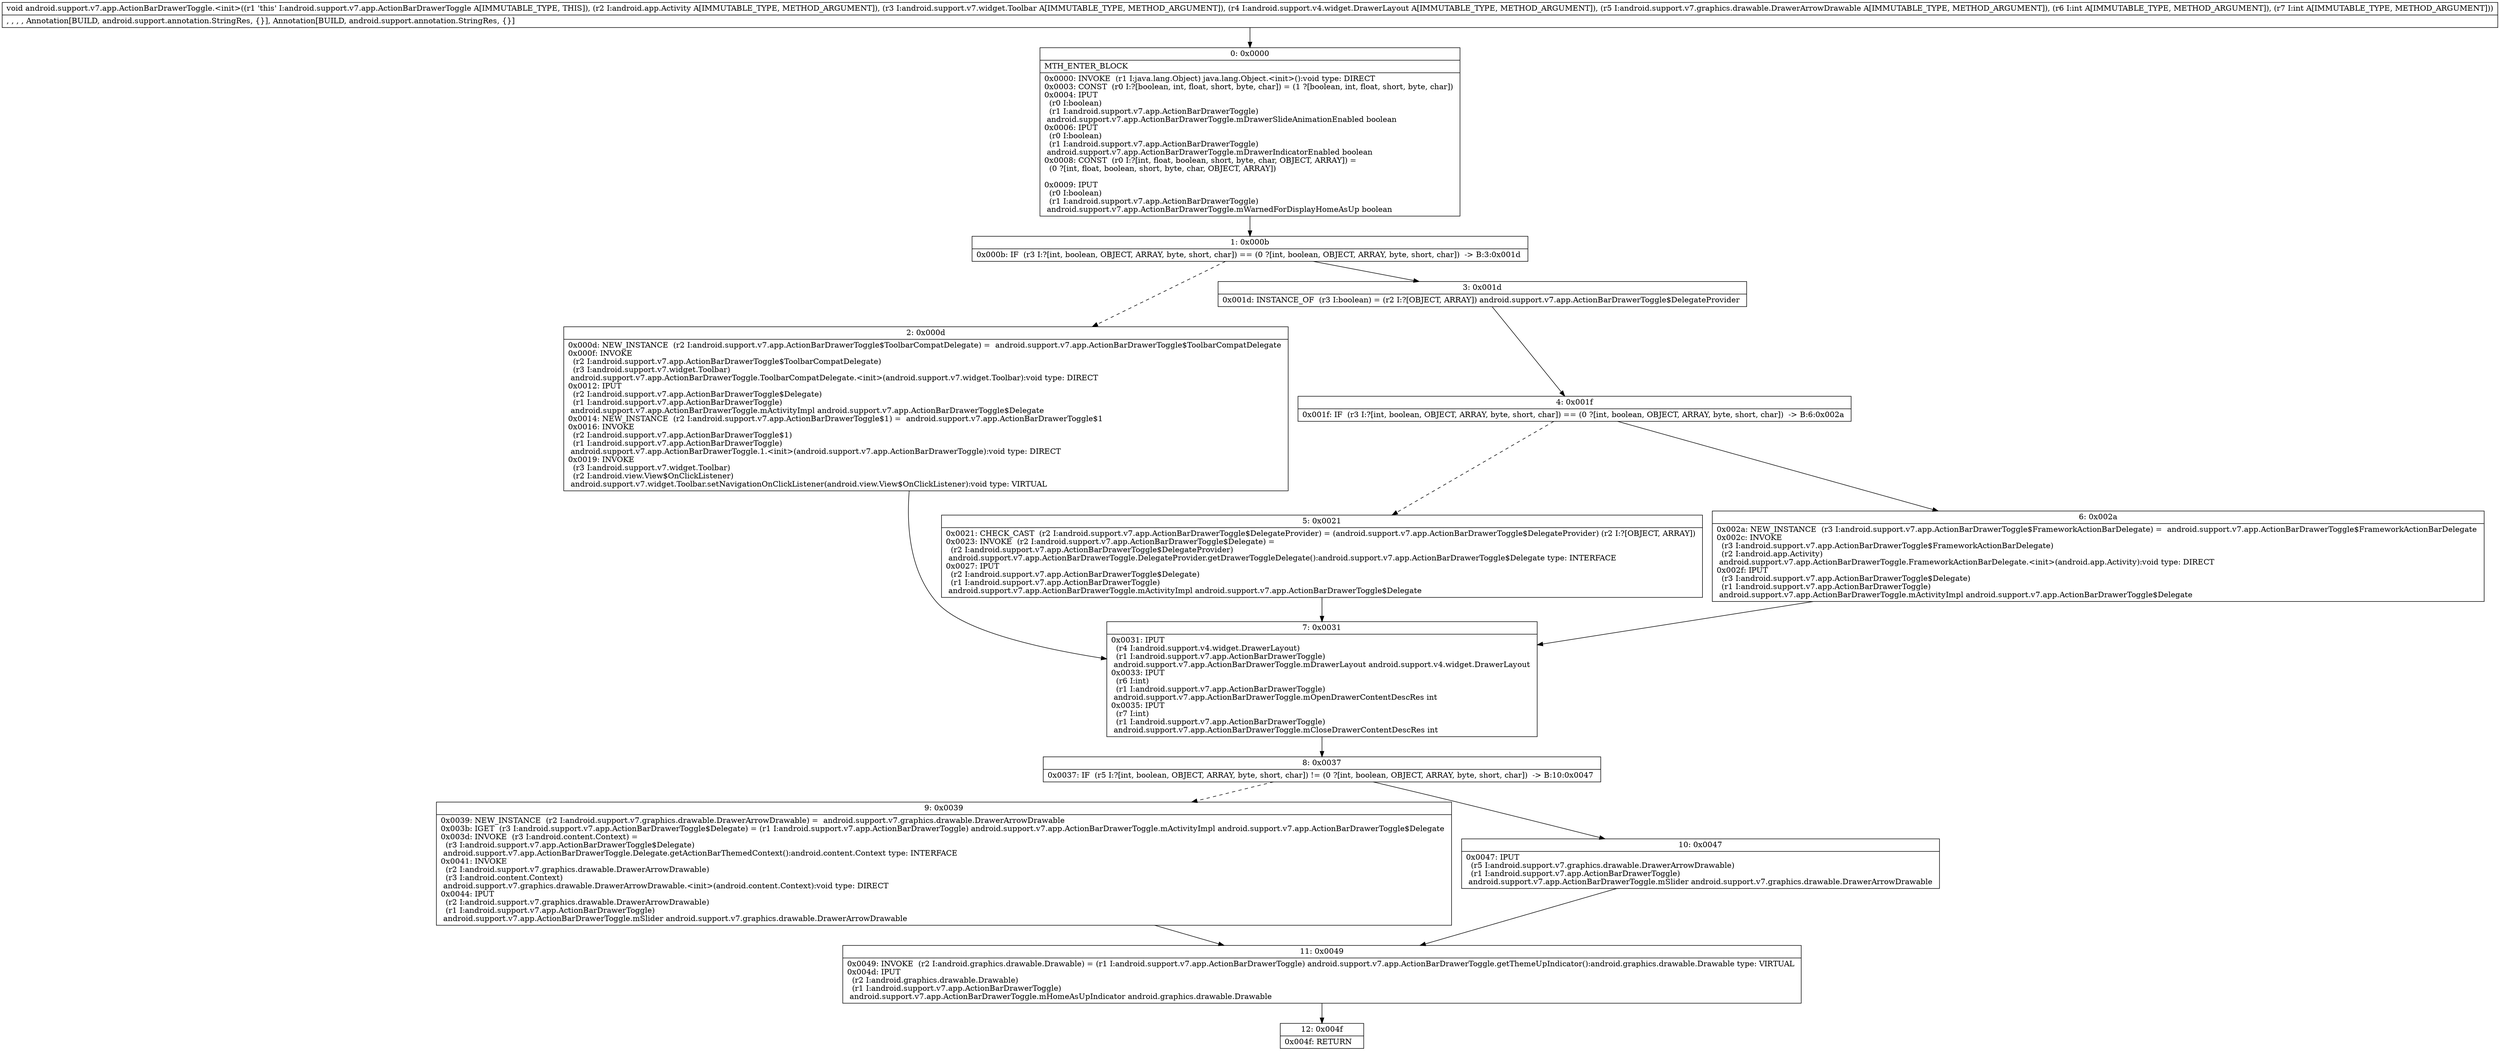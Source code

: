 digraph "CFG forandroid.support.v7.app.ActionBarDrawerToggle.\<init\>(Landroid\/app\/Activity;Landroid\/support\/v7\/widget\/Toolbar;Landroid\/support\/v4\/widget\/DrawerLayout;Landroid\/support\/v7\/graphics\/drawable\/DrawerArrowDrawable;II)V" {
Node_0 [shape=record,label="{0\:\ 0x0000|MTH_ENTER_BLOCK\l|0x0000: INVOKE  (r1 I:java.lang.Object) java.lang.Object.\<init\>():void type: DIRECT \l0x0003: CONST  (r0 I:?[boolean, int, float, short, byte, char]) = (1 ?[boolean, int, float, short, byte, char]) \l0x0004: IPUT  \l  (r0 I:boolean)\l  (r1 I:android.support.v7.app.ActionBarDrawerToggle)\l android.support.v7.app.ActionBarDrawerToggle.mDrawerSlideAnimationEnabled boolean \l0x0006: IPUT  \l  (r0 I:boolean)\l  (r1 I:android.support.v7.app.ActionBarDrawerToggle)\l android.support.v7.app.ActionBarDrawerToggle.mDrawerIndicatorEnabled boolean \l0x0008: CONST  (r0 I:?[int, float, boolean, short, byte, char, OBJECT, ARRAY]) = \l  (0 ?[int, float, boolean, short, byte, char, OBJECT, ARRAY])\l \l0x0009: IPUT  \l  (r0 I:boolean)\l  (r1 I:android.support.v7.app.ActionBarDrawerToggle)\l android.support.v7.app.ActionBarDrawerToggle.mWarnedForDisplayHomeAsUp boolean \l}"];
Node_1 [shape=record,label="{1\:\ 0x000b|0x000b: IF  (r3 I:?[int, boolean, OBJECT, ARRAY, byte, short, char]) == (0 ?[int, boolean, OBJECT, ARRAY, byte, short, char])  \-\> B:3:0x001d \l}"];
Node_2 [shape=record,label="{2\:\ 0x000d|0x000d: NEW_INSTANCE  (r2 I:android.support.v7.app.ActionBarDrawerToggle$ToolbarCompatDelegate) =  android.support.v7.app.ActionBarDrawerToggle$ToolbarCompatDelegate \l0x000f: INVOKE  \l  (r2 I:android.support.v7.app.ActionBarDrawerToggle$ToolbarCompatDelegate)\l  (r3 I:android.support.v7.widget.Toolbar)\l android.support.v7.app.ActionBarDrawerToggle.ToolbarCompatDelegate.\<init\>(android.support.v7.widget.Toolbar):void type: DIRECT \l0x0012: IPUT  \l  (r2 I:android.support.v7.app.ActionBarDrawerToggle$Delegate)\l  (r1 I:android.support.v7.app.ActionBarDrawerToggle)\l android.support.v7.app.ActionBarDrawerToggle.mActivityImpl android.support.v7.app.ActionBarDrawerToggle$Delegate \l0x0014: NEW_INSTANCE  (r2 I:android.support.v7.app.ActionBarDrawerToggle$1) =  android.support.v7.app.ActionBarDrawerToggle$1 \l0x0016: INVOKE  \l  (r2 I:android.support.v7.app.ActionBarDrawerToggle$1)\l  (r1 I:android.support.v7.app.ActionBarDrawerToggle)\l android.support.v7.app.ActionBarDrawerToggle.1.\<init\>(android.support.v7.app.ActionBarDrawerToggle):void type: DIRECT \l0x0019: INVOKE  \l  (r3 I:android.support.v7.widget.Toolbar)\l  (r2 I:android.view.View$OnClickListener)\l android.support.v7.widget.Toolbar.setNavigationOnClickListener(android.view.View$OnClickListener):void type: VIRTUAL \l}"];
Node_3 [shape=record,label="{3\:\ 0x001d|0x001d: INSTANCE_OF  (r3 I:boolean) = (r2 I:?[OBJECT, ARRAY]) android.support.v7.app.ActionBarDrawerToggle$DelegateProvider \l}"];
Node_4 [shape=record,label="{4\:\ 0x001f|0x001f: IF  (r3 I:?[int, boolean, OBJECT, ARRAY, byte, short, char]) == (0 ?[int, boolean, OBJECT, ARRAY, byte, short, char])  \-\> B:6:0x002a \l}"];
Node_5 [shape=record,label="{5\:\ 0x0021|0x0021: CHECK_CAST  (r2 I:android.support.v7.app.ActionBarDrawerToggle$DelegateProvider) = (android.support.v7.app.ActionBarDrawerToggle$DelegateProvider) (r2 I:?[OBJECT, ARRAY]) \l0x0023: INVOKE  (r2 I:android.support.v7.app.ActionBarDrawerToggle$Delegate) = \l  (r2 I:android.support.v7.app.ActionBarDrawerToggle$DelegateProvider)\l android.support.v7.app.ActionBarDrawerToggle.DelegateProvider.getDrawerToggleDelegate():android.support.v7.app.ActionBarDrawerToggle$Delegate type: INTERFACE \l0x0027: IPUT  \l  (r2 I:android.support.v7.app.ActionBarDrawerToggle$Delegate)\l  (r1 I:android.support.v7.app.ActionBarDrawerToggle)\l android.support.v7.app.ActionBarDrawerToggle.mActivityImpl android.support.v7.app.ActionBarDrawerToggle$Delegate \l}"];
Node_6 [shape=record,label="{6\:\ 0x002a|0x002a: NEW_INSTANCE  (r3 I:android.support.v7.app.ActionBarDrawerToggle$FrameworkActionBarDelegate) =  android.support.v7.app.ActionBarDrawerToggle$FrameworkActionBarDelegate \l0x002c: INVOKE  \l  (r3 I:android.support.v7.app.ActionBarDrawerToggle$FrameworkActionBarDelegate)\l  (r2 I:android.app.Activity)\l android.support.v7.app.ActionBarDrawerToggle.FrameworkActionBarDelegate.\<init\>(android.app.Activity):void type: DIRECT \l0x002f: IPUT  \l  (r3 I:android.support.v7.app.ActionBarDrawerToggle$Delegate)\l  (r1 I:android.support.v7.app.ActionBarDrawerToggle)\l android.support.v7.app.ActionBarDrawerToggle.mActivityImpl android.support.v7.app.ActionBarDrawerToggle$Delegate \l}"];
Node_7 [shape=record,label="{7\:\ 0x0031|0x0031: IPUT  \l  (r4 I:android.support.v4.widget.DrawerLayout)\l  (r1 I:android.support.v7.app.ActionBarDrawerToggle)\l android.support.v7.app.ActionBarDrawerToggle.mDrawerLayout android.support.v4.widget.DrawerLayout \l0x0033: IPUT  \l  (r6 I:int)\l  (r1 I:android.support.v7.app.ActionBarDrawerToggle)\l android.support.v7.app.ActionBarDrawerToggle.mOpenDrawerContentDescRes int \l0x0035: IPUT  \l  (r7 I:int)\l  (r1 I:android.support.v7.app.ActionBarDrawerToggle)\l android.support.v7.app.ActionBarDrawerToggle.mCloseDrawerContentDescRes int \l}"];
Node_8 [shape=record,label="{8\:\ 0x0037|0x0037: IF  (r5 I:?[int, boolean, OBJECT, ARRAY, byte, short, char]) != (0 ?[int, boolean, OBJECT, ARRAY, byte, short, char])  \-\> B:10:0x0047 \l}"];
Node_9 [shape=record,label="{9\:\ 0x0039|0x0039: NEW_INSTANCE  (r2 I:android.support.v7.graphics.drawable.DrawerArrowDrawable) =  android.support.v7.graphics.drawable.DrawerArrowDrawable \l0x003b: IGET  (r3 I:android.support.v7.app.ActionBarDrawerToggle$Delegate) = (r1 I:android.support.v7.app.ActionBarDrawerToggle) android.support.v7.app.ActionBarDrawerToggle.mActivityImpl android.support.v7.app.ActionBarDrawerToggle$Delegate \l0x003d: INVOKE  (r3 I:android.content.Context) = \l  (r3 I:android.support.v7.app.ActionBarDrawerToggle$Delegate)\l android.support.v7.app.ActionBarDrawerToggle.Delegate.getActionBarThemedContext():android.content.Context type: INTERFACE \l0x0041: INVOKE  \l  (r2 I:android.support.v7.graphics.drawable.DrawerArrowDrawable)\l  (r3 I:android.content.Context)\l android.support.v7.graphics.drawable.DrawerArrowDrawable.\<init\>(android.content.Context):void type: DIRECT \l0x0044: IPUT  \l  (r2 I:android.support.v7.graphics.drawable.DrawerArrowDrawable)\l  (r1 I:android.support.v7.app.ActionBarDrawerToggle)\l android.support.v7.app.ActionBarDrawerToggle.mSlider android.support.v7.graphics.drawable.DrawerArrowDrawable \l}"];
Node_10 [shape=record,label="{10\:\ 0x0047|0x0047: IPUT  \l  (r5 I:android.support.v7.graphics.drawable.DrawerArrowDrawable)\l  (r1 I:android.support.v7.app.ActionBarDrawerToggle)\l android.support.v7.app.ActionBarDrawerToggle.mSlider android.support.v7.graphics.drawable.DrawerArrowDrawable \l}"];
Node_11 [shape=record,label="{11\:\ 0x0049|0x0049: INVOKE  (r2 I:android.graphics.drawable.Drawable) = (r1 I:android.support.v7.app.ActionBarDrawerToggle) android.support.v7.app.ActionBarDrawerToggle.getThemeUpIndicator():android.graphics.drawable.Drawable type: VIRTUAL \l0x004d: IPUT  \l  (r2 I:android.graphics.drawable.Drawable)\l  (r1 I:android.support.v7.app.ActionBarDrawerToggle)\l android.support.v7.app.ActionBarDrawerToggle.mHomeAsUpIndicator android.graphics.drawable.Drawable \l}"];
Node_12 [shape=record,label="{12\:\ 0x004f|0x004f: RETURN   \l}"];
MethodNode[shape=record,label="{void android.support.v7.app.ActionBarDrawerToggle.\<init\>((r1 'this' I:android.support.v7.app.ActionBarDrawerToggle A[IMMUTABLE_TYPE, THIS]), (r2 I:android.app.Activity A[IMMUTABLE_TYPE, METHOD_ARGUMENT]), (r3 I:android.support.v7.widget.Toolbar A[IMMUTABLE_TYPE, METHOD_ARGUMENT]), (r4 I:android.support.v4.widget.DrawerLayout A[IMMUTABLE_TYPE, METHOD_ARGUMENT]), (r5 I:android.support.v7.graphics.drawable.DrawerArrowDrawable A[IMMUTABLE_TYPE, METHOD_ARGUMENT]), (r6 I:int A[IMMUTABLE_TYPE, METHOD_ARGUMENT]), (r7 I:int A[IMMUTABLE_TYPE, METHOD_ARGUMENT]))  | , , , , Annotation[BUILD, android.support.annotation.StringRes, \{\}], Annotation[BUILD, android.support.annotation.StringRes, \{\}]\l}"];
MethodNode -> Node_0;
Node_0 -> Node_1;
Node_1 -> Node_2[style=dashed];
Node_1 -> Node_3;
Node_2 -> Node_7;
Node_3 -> Node_4;
Node_4 -> Node_5[style=dashed];
Node_4 -> Node_6;
Node_5 -> Node_7;
Node_6 -> Node_7;
Node_7 -> Node_8;
Node_8 -> Node_9[style=dashed];
Node_8 -> Node_10;
Node_9 -> Node_11;
Node_10 -> Node_11;
Node_11 -> Node_12;
}

